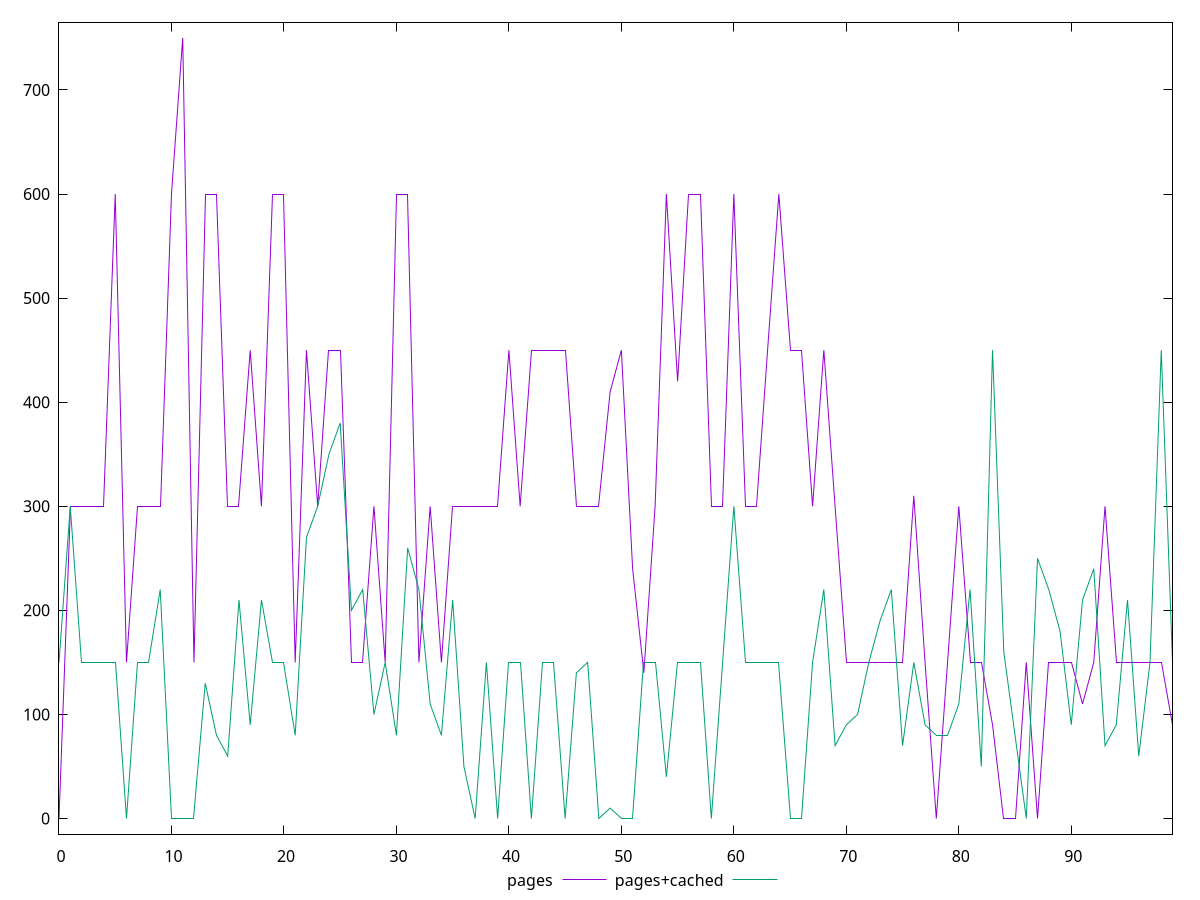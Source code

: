 reset

$pages <<EOF
0 0
1 300
2 300
3 300
4 300
5 600
6 150
7 300
8 300
9 300
10 600
11 750
12 150
13 600
14 600
15 300
16 300
17 450
18 300
19 600
20 600
21 150
22 450
23 300
24 450
25 450
26 150
27 150
28 300
29 150
30 600
31 600
32 150
33 300
34 150
35 300
36 300
37 300
38 300
39 300
40 450
41 300
42 450
43 450
44 450
45 450
46 300
47 300
48 300
49 410
50 450
51 240
52 140
53 300
54 600
55 420
56 600
57 600
58 300
59 300
60 600
61 300
62 300
63 450
64 600
65 450
66 450
67 300
68 450
69 300
70 150
71 150
72 150
73 150
74 150
75 150
76 310
77 150
78 0
79 150
80 300
81 150
82 150
83 90
84 0
85 0
86 150
87 0
88 150
89 150
90 150
91 110
92 150
93 300
94 150
95 150
96 150
97 150
98 150
99 90
EOF

$pagesCached <<EOF
0 150
1 300
2 150
3 150
4 150
5 150
6 0
7 150
8 150
9 220
10 0
11 0
12 0
13 130
14 80
15 60
16 210
17 90
18 210
19 150
20 150
21 80
22 270
23 300
24 350
25 380
26 200
27 220
28 100
29 150
30 80
31 260
32 220
33 110
34 80
35 210
36 50
37 0
38 150
39 0
40 150
41 150
42 0
43 150
44 150
45 0
46 140
47 150
48 0
49 10
50 0
51 0
52 150
53 150
54 40
55 150
56 150
57 150
58 0
59 150
60 300
61 150
62 150
63 150
64 150
65 0
66 0
67 150
68 220
69 70
70 90
71 100
72 150
73 190
74 220
75 70
76 150
77 90
78 80
79 80
80 110
81 220
82 50
83 450
84 160
85 80
86 0
87 250
88 220
89 180
90 90
91 210
92 240
93 70
94 90
95 210
96 60
97 150
98 450
99 150
EOF

set key outside below
set xrange [0:99]
set yrange [-15:765]
set trange [-15:765]
set terminal svg size 640, 520 enhanced background rgb 'white'
set output "reprap/unused-css-rules/comparison/line/0_vs_1.svg"

plot $pages title "pages" with line, \
     $pagesCached title "pages+cached" with line

reset
